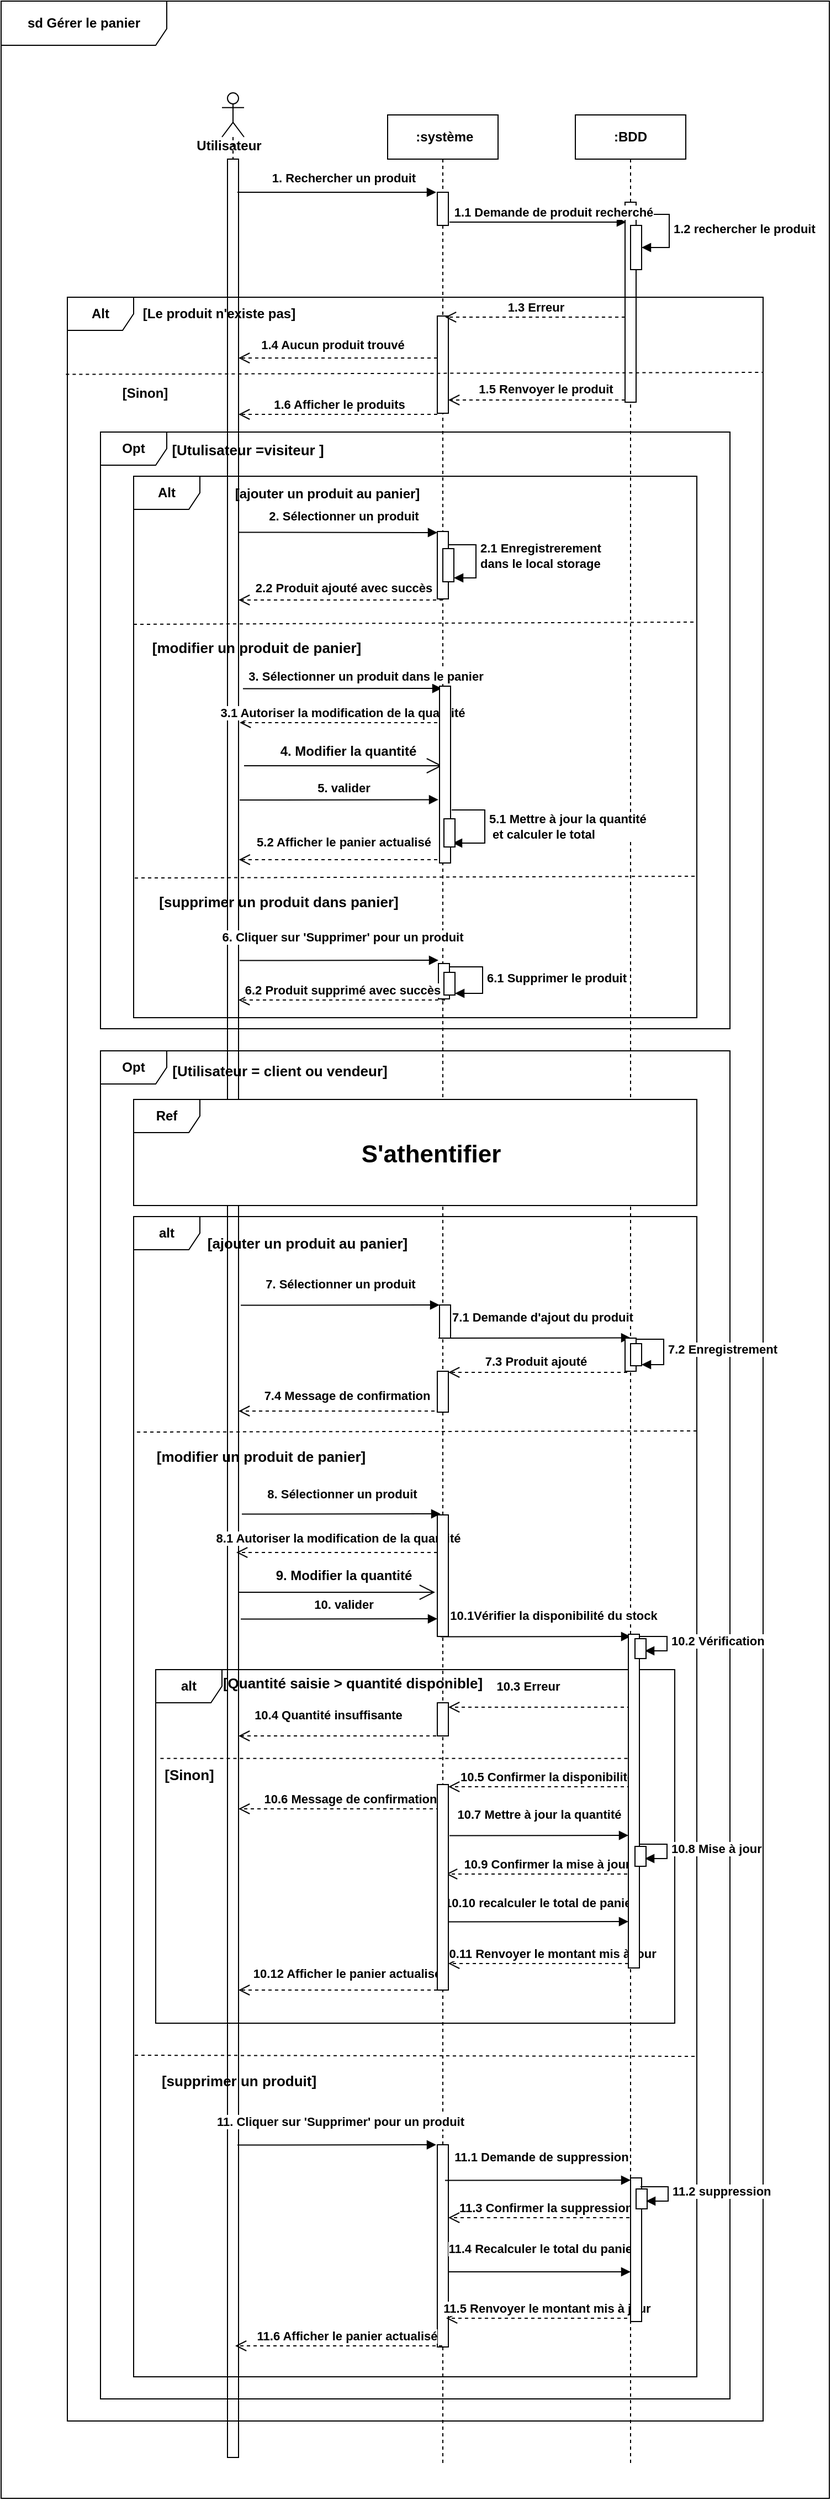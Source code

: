 <mxfile version="26.1.0">
  <diagram name="Page-1" id="2YBvvXClWsGukQMizWep">
    <mxGraphModel grid="1" page="0" gridSize="10" guides="1" tooltips="1" connect="1" arrows="1" fold="1" pageScale="1" pageWidth="850" pageHeight="1100" math="0" shadow="0">
      <root>
        <mxCell id="0" />
        <mxCell id="1" parent="0" />
        <mxCell id="aM9ryv3xv72pqoxQDRHE-5" value="&lt;b&gt;:BDD&lt;/b&gt;" style="shape=umlLifeline;perimeter=lifelinePerimeter;whiteSpace=wrap;html=1;container=0;dropTarget=0;collapsible=0;recursiveResize=0;outlineConnect=0;portConstraint=eastwest;newEdgeStyle={&quot;edgeStyle&quot;:&quot;elbowEdgeStyle&quot;,&quot;elbow&quot;:&quot;vertical&quot;,&quot;curved&quot;:0,&quot;rounded&quot;:0};" vertex="1" parent="1">
          <mxGeometry x="220" y="53" width="100" height="2127" as="geometry" />
        </mxCell>
        <mxCell id="aM9ryv3xv72pqoxQDRHE-6" value="" style="html=1;points=[];perimeter=orthogonalPerimeter;outlineConnect=0;targetShapes=umlLifeline;portConstraint=eastwest;newEdgeStyle={&quot;edgeStyle&quot;:&quot;elbowEdgeStyle&quot;,&quot;elbow&quot;:&quot;vertical&quot;,&quot;curved&quot;:0,&quot;rounded&quot;:0};" vertex="1" parent="aM9ryv3xv72pqoxQDRHE-5">
          <mxGeometry x="45" y="79" width="10" height="181" as="geometry" />
        </mxCell>
        <mxCell id="fmJgihRk9OJ3WkPDWXww-8" value="&lt;b&gt;1.2 rechercher le produit&amp;nbsp;&lt;/b&gt;" style="html=1;align=left;spacingLeft=2;endArrow=block;rounded=0;edgeStyle=orthogonalEdgeStyle;curved=0;rounded=0;" edge="1" parent="aM9ryv3xv72pqoxQDRHE-5">
          <mxGeometry relative="1" as="geometry">
            <mxPoint x="55" y="90" as="sourcePoint" />
            <Array as="points">
              <mxPoint x="85" y="120" />
            </Array>
            <mxPoint x="60" y="120" as="targetPoint" />
          </mxGeometry>
        </mxCell>
        <mxCell id="ne4E3ZLMUHZpnNKH3idN-15" value="" style="html=1;points=[[0,0,0,0,5],[0,1,0,0,-5],[1,0,0,0,5],[1,1,0,0,-5]];perimeter=orthogonalPerimeter;outlineConnect=0;targetShapes=umlLifeline;portConstraint=eastwest;newEdgeStyle={&quot;curved&quot;:0,&quot;rounded&quot;:0};" vertex="1" parent="aM9ryv3xv72pqoxQDRHE-5">
          <mxGeometry x="50" y="100" width="10" height="40" as="geometry" />
        </mxCell>
        <mxCell id="aM9ryv3xv72pqoxQDRHE-7" value="&lt;b&gt;1.1 Demande de produit recherché&lt;/b&gt;" style="html=1;verticalAlign=bottom;endArrow=block;edgeStyle=elbowEdgeStyle;elbow=vertical;curved=0;rounded=0;" edge="1" parent="1">
          <mxGeometry x="0.175" relative="1" as="geometry">
            <mxPoint x="106" y="150.0" as="sourcePoint" />
            <Array as="points">
              <mxPoint x="181" y="150" />
            </Array>
            <mxPoint as="offset" />
            <mxPoint x="266" y="150" as="targetPoint" />
          </mxGeometry>
        </mxCell>
        <mxCell id="fgw_jjetb2XSq-gwkhMB-1" value="" style="shape=umlLifeline;perimeter=lifelinePerimeter;whiteSpace=wrap;html=1;container=1;dropTarget=0;collapsible=0;recursiveResize=0;outlineConnect=0;portConstraint=eastwest;newEdgeStyle={&quot;curved&quot;:0,&quot;rounded&quot;:0};participant=umlActor;" vertex="1" parent="1">
          <mxGeometry x="-100" y="33" width="20" height="2127" as="geometry" />
        </mxCell>
        <mxCell id="OeZghWNbp4op77-toWKB-3" value="" style="html=1;points=[[0,0,0,0,5],[0,1,0,0,-5],[1,0,0,0,5],[1,1,0,0,-5]];perimeter=orthogonalPerimeter;outlineConnect=0;targetShapes=umlLifeline;portConstraint=eastwest;newEdgeStyle={&quot;curved&quot;:0,&quot;rounded&quot;:0};" vertex="1" parent="fgw_jjetb2XSq-gwkhMB-1">
          <mxGeometry x="5" y="60" width="10" height="2080" as="geometry" />
        </mxCell>
        <mxCell id="fgw_jjetb2XSq-gwkhMB-4" value="&lt;b&gt;1. Rechercher un produit&lt;/b&gt;" style="html=1;verticalAlign=bottom;endArrow=block;edgeStyle=elbowEdgeStyle;elbow=horizontal;curved=0;rounded=0;" edge="1" parent="1">
          <mxGeometry x="0.067" y="4" relative="1" as="geometry">
            <mxPoint x="-86" y="123" as="sourcePoint" />
            <Array as="points">
              <mxPoint x="-18" y="123" />
            </Array>
            <mxPoint x="94" y="123" as="targetPoint" />
            <mxPoint as="offset" />
          </mxGeometry>
        </mxCell>
        <mxCell id="fgw_jjetb2XSq-gwkhMB-5" value="&lt;b&gt;1.5 Renvoyer le produit&lt;/b&gt;" style="html=1;verticalAlign=bottom;endArrow=open;dashed=1;endSize=8;edgeStyle=elbowEdgeStyle;elbow=vertical;curved=0;rounded=0;" edge="1" parent="1" target="GZUMcqM_V4b7cYwYNKcT-5">
          <mxGeometry x="-0.091" y="-1" relative="1" as="geometry">
            <mxPoint x="110" y="311" as="targetPoint" />
            <Array as="points">
              <mxPoint x="191" y="311" />
            </Array>
            <mxPoint x="265" y="311" as="sourcePoint" />
            <mxPoint as="offset" />
          </mxGeometry>
        </mxCell>
        <mxCell id="OeZghWNbp4op77-toWKB-1" value="&lt;b&gt;&amp;nbsp;:système&lt;/b&gt;" style="shape=umlLifeline;perimeter=lifelinePerimeter;whiteSpace=wrap;html=1;container=0;dropTarget=0;collapsible=0;recursiveResize=0;outlineConnect=0;portConstraint=eastwest;newEdgeStyle={&quot;edgeStyle&quot;:&quot;elbowEdgeStyle&quot;,&quot;elbow&quot;:&quot;vertical&quot;,&quot;curved&quot;:0,&quot;rounded&quot;:0};" vertex="1" parent="1">
          <mxGeometry x="50" y="53" width="100" height="2127" as="geometry" />
        </mxCell>
        <mxCell id="OeZghWNbp4op77-toWKB-2" value="" style="html=1;points=[];perimeter=orthogonalPerimeter;outlineConnect=0;targetShapes=umlLifeline;portConstraint=eastwest;newEdgeStyle={&quot;edgeStyle&quot;:&quot;elbowEdgeStyle&quot;,&quot;elbow&quot;:&quot;vertical&quot;,&quot;curved&quot;:0,&quot;rounded&quot;:0};" vertex="1" parent="OeZghWNbp4op77-toWKB-1">
          <mxGeometry x="45" y="70" width="10" height="30" as="geometry" />
        </mxCell>
        <mxCell id="GZUMcqM_V4b7cYwYNKcT-5" value="" style="html=1;points=[];perimeter=orthogonalPerimeter;outlineConnect=0;targetShapes=umlLifeline;portConstraint=eastwest;newEdgeStyle={&quot;edgeStyle&quot;:&quot;elbowEdgeStyle&quot;,&quot;elbow&quot;:&quot;vertical&quot;,&quot;curved&quot;:0,&quot;rounded&quot;:0};" vertex="1" parent="OeZghWNbp4op77-toWKB-1">
          <mxGeometry x="45" y="182" width="10" height="88" as="geometry" />
        </mxCell>
        <mxCell id="GZUMcqM_V4b7cYwYNKcT-26" value="" style="html=1;points=[[0,0,0,0,5],[0,1,0,0,-5],[1,0,0,0,5],[1,1,0,0,-5]];perimeter=orthogonalPerimeter;outlineConnect=0;targetShapes=umlLifeline;portConstraint=eastwest;newEdgeStyle={&quot;curved&quot;:0,&quot;rounded&quot;:0};" vertex="1" parent="OeZghWNbp4op77-toWKB-1">
          <mxGeometry x="45" y="1837" width="10" height="183" as="geometry" />
        </mxCell>
        <mxCell id="ne4E3ZLMUHZpnNKH3idN-1" value="&lt;b&gt;1.6 Afficher le produits&lt;/b&gt;" style="html=1;verticalAlign=bottom;endArrow=open;dashed=1;endSize=8;edgeStyle=elbowEdgeStyle;elbow=vertical;curved=0;rounded=0;" edge="1" parent="1" target="OeZghWNbp4op77-toWKB-3">
          <mxGeometry x="-0.009" relative="1" as="geometry">
            <mxPoint x="-70" y="324" as="targetPoint" />
            <Array as="points">
              <mxPoint x="25" y="324" />
            </Array>
            <mxPoint x="95" y="324" as="sourcePoint" />
            <mxPoint as="offset" />
          </mxGeometry>
        </mxCell>
        <mxCell id="ne4E3ZLMUHZpnNKH3idN-3" value="&lt;b&gt;Alt&lt;/b&gt;" style="shape=umlFrame;whiteSpace=wrap;html=1;pointerEvents=0;" vertex="1" parent="1">
          <mxGeometry x="-240" y="218" width="630" height="1922" as="geometry" />
        </mxCell>
        <mxCell id="ne4E3ZLMUHZpnNKH3idN-4" value="&lt;b&gt;[Le produit n&#39;existe pas]&lt;/b&gt;" style="text;html=1;align=center;verticalAlign=middle;resizable=0;points=[];autosize=1;strokeColor=none;fillColor=none;" vertex="1" parent="1">
          <mxGeometry x="-183" y="218" width="160" height="30" as="geometry" />
        </mxCell>
        <mxCell id="ne4E3ZLMUHZpnNKH3idN-5" value="" style="endArrow=none;dashed=1;html=1;rounded=0;exitX=-0.002;exitY=0.226;exitDx=0;exitDy=0;exitPerimeter=0;" edge="1" parent="1">
          <mxGeometry width="50" height="50" relative="1" as="geometry">
            <mxPoint x="-241.32" y="287.78" as="sourcePoint" />
            <mxPoint x="390" y="286" as="targetPoint" />
          </mxGeometry>
        </mxCell>
        <mxCell id="ne4E3ZLMUHZpnNKH3idN-6" value="&lt;b&gt;[Sinon]&lt;/b&gt;" style="text;html=1;align=center;verticalAlign=middle;resizable=0;points=[];autosize=1;strokeColor=none;fillColor=none;" vertex="1" parent="1">
          <mxGeometry x="-200" y="290" width="60" height="30" as="geometry" />
        </mxCell>
        <mxCell id="ne4E3ZLMUHZpnNKH3idN-7" value="&lt;b&gt;1.3 Erreur&lt;/b&gt;" style="html=1;verticalAlign=bottom;endArrow=open;dashed=1;endSize=8;edgeStyle=elbowEdgeStyle;elbow=vertical;curved=0;rounded=0;" edge="1" parent="1" source="aM9ryv3xv72pqoxQDRHE-6">
          <mxGeometry x="-0.002" relative="1" as="geometry">
            <mxPoint x="102" y="236" as="targetPoint" />
            <Array as="points" />
            <mxPoint x="260" y="236" as="sourcePoint" />
            <mxPoint as="offset" />
          </mxGeometry>
        </mxCell>
        <mxCell id="ne4E3ZLMUHZpnNKH3idN-9" value="&lt;b&gt;1.4 Aucun produit trouvé&lt;/b&gt;" style="html=1;verticalAlign=bottom;endArrow=open;dashed=1;endSize=8;edgeStyle=elbowEdgeStyle;elbow=vertical;curved=0;rounded=0;" edge="1" parent="1" source="GZUMcqM_V4b7cYwYNKcT-5" target="OeZghWNbp4op77-toWKB-3">
          <mxGeometry x="0.058" y="-3" relative="1" as="geometry">
            <mxPoint x="-70" y="273" as="targetPoint" />
            <Array as="points">
              <mxPoint x="-70" y="273" />
            </Array>
            <mxPoint x="80" y="273" as="sourcePoint" />
            <mxPoint as="offset" />
          </mxGeometry>
        </mxCell>
        <mxCell id="ne4E3ZLMUHZpnNKH3idN-11" value="&lt;b&gt;Opt&lt;/b&gt;" style="shape=umlFrame;whiteSpace=wrap;html=1;pointerEvents=0;" vertex="1" parent="1">
          <mxGeometry x="-210" y="340" width="570" height="540" as="geometry" />
        </mxCell>
        <mxCell id="ne4E3ZLMUHZpnNKH3idN-12" value="&lt;b&gt;&lt;font style=&quot;font-size: 13px;&quot;&gt;[Utulisateur =visiteur ]&lt;/font&gt;&lt;/b&gt;" style="text;html=1;align=center;verticalAlign=middle;resizable=0;points=[];autosize=1;strokeColor=none;fillColor=none;" vertex="1" parent="1">
          <mxGeometry x="-157" y="341" width="160" height="30" as="geometry" />
        </mxCell>
        <mxCell id="ne4E3ZLMUHZpnNKH3idN-14" value="&lt;b&gt;7. Sélectionner un produit&amp;nbsp;&amp;nbsp;&lt;/b&gt;" style="html=1;verticalAlign=bottom;endArrow=block;edgeStyle=elbowEdgeStyle;elbow=vertical;curved=0;rounded=0;" edge="1" parent="1">
          <mxGeometry x="0.033" y="10" relative="1" as="geometry">
            <mxPoint x="-83" y="1130.29" as="sourcePoint" />
            <Array as="points">
              <mxPoint x="-9.83" y="1130" />
            </Array>
            <mxPoint x="97" y="1130.29" as="targetPoint" />
            <mxPoint as="offset" />
          </mxGeometry>
        </mxCell>
        <mxCell id="ne4E3ZLMUHZpnNKH3idN-16" value="&lt;b&gt;2.1 Enregistrerement&lt;/b&gt;&lt;div&gt;&lt;b&gt;dans le local storage&lt;/b&gt;&lt;/div&gt;" style="html=1;align=left;spacingLeft=2;endArrow=block;rounded=0;edgeStyle=orthogonalEdgeStyle;curved=0;rounded=0;" edge="1" parent="1" target="GZUMcqM_V4b7cYwYNKcT-40">
          <mxGeometry relative="1" as="geometry">
            <mxPoint x="100" y="442" as="sourcePoint" />
            <Array as="points">
              <mxPoint x="130" y="442" />
              <mxPoint x="130" y="472" />
            </Array>
            <mxPoint x="105" y="472" as="targetPoint" />
          </mxGeometry>
        </mxCell>
        <mxCell id="ne4E3ZLMUHZpnNKH3idN-17" value="" style="html=1;points=[];perimeter=orthogonalPerimeter;outlineConnect=0;targetShapes=umlLifeline;portConstraint=eastwest;newEdgeStyle={&quot;edgeStyle&quot;:&quot;elbowEdgeStyle&quot;,&quot;elbow&quot;:&quot;vertical&quot;,&quot;curved&quot;:0,&quot;rounded&quot;:0};" vertex="1" parent="1">
          <mxGeometry x="95" y="430" width="10" height="61" as="geometry" />
        </mxCell>
        <mxCell id="ne4E3ZLMUHZpnNKH3idN-18" value="&lt;b&gt;2.2 Produit ajouté avec succès&lt;/b&gt;" style="html=1;verticalAlign=bottom;endArrow=open;dashed=1;endSize=8;edgeStyle=elbowEdgeStyle;elbow=vertical;curved=0;rounded=0;" edge="1" parent="1">
          <mxGeometry x="-0.027" y="-2" relative="1" as="geometry">
            <mxPoint x="-85" y="492" as="targetPoint" />
            <Array as="points">
              <mxPoint x="30" y="492" />
            </Array>
            <mxPoint x="100" y="492" as="sourcePoint" />
            <mxPoint as="offset" />
          </mxGeometry>
        </mxCell>
        <mxCell id="ne4E3ZLMUHZpnNKH3idN-19" value="&lt;b&gt;Alt&lt;/b&gt;" style="shape=umlFrame;whiteSpace=wrap;html=1;pointerEvents=0;" vertex="1" parent="1">
          <mxGeometry x="-180" y="380" width="510" height="490" as="geometry" />
        </mxCell>
        <mxCell id="ne4E3ZLMUHZpnNKH3idN-20" value="&lt;b&gt;[ajouter un produit au panier]&lt;/b&gt;" style="text;html=1;align=center;verticalAlign=middle;resizable=0;points=[];autosize=1;strokeColor=none;fillColor=none;" vertex="1" parent="1">
          <mxGeometry x="-100" y="381" width="190" height="30" as="geometry" />
        </mxCell>
        <mxCell id="ne4E3ZLMUHZpnNKH3idN-23" value="" style="endArrow=none;dashed=1;html=1;rounded=0;" edge="1" parent="1">
          <mxGeometry width="50" height="50" relative="1" as="geometry">
            <mxPoint x="-180" y="514" as="sourcePoint" />
            <mxPoint x="330" y="512" as="targetPoint" />
          </mxGeometry>
        </mxCell>
        <mxCell id="ne4E3ZLMUHZpnNKH3idN-24" value="&lt;b&gt;&lt;font style=&quot;font-size: 13px;&quot;&gt;[modifier un produit de panier]&lt;/font&gt;&lt;/b&gt;" style="text;html=1;align=center;verticalAlign=middle;resizable=0;points=[];autosize=1;strokeColor=none;fillColor=none;" vertex="1" parent="1">
          <mxGeometry x="-174" y="520" width="210" height="30" as="geometry" />
        </mxCell>
        <mxCell id="ne4E3ZLMUHZpnNKH3idN-25" value="&lt;b&gt;6. Cliquer sur &#39;Supprimer&#39; pour un produit&lt;/b&gt;" style="html=1;verticalAlign=bottom;endArrow=block;edgeStyle=elbowEdgeStyle;elbow=vertical;curved=0;rounded=0;" edge="1" parent="1">
          <mxGeometry x="0.034" y="12" relative="1" as="geometry">
            <mxPoint x="-84" y="818.29" as="sourcePoint" />
            <Array as="points">
              <mxPoint x="-9.83" y="818" />
            </Array>
            <mxPoint x="96" y="818.29" as="targetPoint" />
            <mxPoint as="offset" />
          </mxGeometry>
        </mxCell>
        <mxCell id="ne4E3ZLMUHZpnNKH3idN-26" value="&lt;b&gt;3.1 Autoriser la modification de la quantité&lt;/b&gt;" style="html=1;verticalAlign=bottom;endArrow=open;dashed=1;endSize=8;edgeStyle=elbowEdgeStyle;elbow=vertical;curved=0;rounded=0;" edge="1" parent="1">
          <mxGeometry x="-0.001" relative="1" as="geometry">
            <mxPoint x="-84" y="603" as="targetPoint" />
            <Array as="points">
              <mxPoint x="31" y="603" />
            </Array>
            <mxPoint x="101" y="603" as="sourcePoint" />
            <mxPoint as="offset" />
          </mxGeometry>
        </mxCell>
        <mxCell id="ne4E3ZLMUHZpnNKH3idN-27" value="" style="endArrow=open;endFill=1;endSize=12;html=1;rounded=0;" edge="1" parent="1">
          <mxGeometry width="160" relative="1" as="geometry">
            <mxPoint x="-80" y="642" as="sourcePoint" />
            <mxPoint x="99.5" y="642" as="targetPoint" />
          </mxGeometry>
        </mxCell>
        <mxCell id="ne4E3ZLMUHZpnNKH3idN-28" value="&lt;b&gt;4. Modifier la quantité&lt;/b&gt;" style="text;html=1;align=center;verticalAlign=middle;resizable=0;points=[];autosize=1;strokeColor=none;fillColor=none;" vertex="1" parent="1">
          <mxGeometry x="-61" y="614" width="150" height="30" as="geometry" />
        </mxCell>
        <mxCell id="ne4E3ZLMUHZpnNKH3idN-29" value="&lt;b&gt;5. valider&lt;/b&gt;" style="html=1;verticalAlign=bottom;endArrow=block;edgeStyle=elbowEdgeStyle;elbow=vertical;curved=0;rounded=0;" edge="1" parent="1">
          <mxGeometry x="0.046" y="2" relative="1" as="geometry">
            <mxPoint x="-84" y="673" as="sourcePoint" />
            <Array as="points">
              <mxPoint x="-9.83" y="672.71" />
            </Array>
            <mxPoint x="96" y="673" as="targetPoint" />
            <mxPoint as="offset" />
          </mxGeometry>
        </mxCell>
        <mxCell id="ne4E3ZLMUHZpnNKH3idN-32" value="&lt;b&gt;5.1 Mettre à jour la quantité&lt;/b&gt;&lt;div&gt;&lt;b&gt;&amp;nbsp;et calculer le total&lt;/b&gt;&lt;/div&gt;" style="html=1;align=left;spacingLeft=2;endArrow=block;rounded=0;edgeStyle=orthogonalEdgeStyle;curved=0;rounded=0;" edge="1" parent="1">
          <mxGeometry x="0.004" relative="1" as="geometry">
            <mxPoint x="108" y="682" as="sourcePoint" />
            <Array as="points">
              <mxPoint x="138" y="682" />
              <mxPoint x="138" y="712" />
            </Array>
            <mxPoint x="109" y="712" as="targetPoint" />
            <mxPoint as="offset" />
          </mxGeometry>
        </mxCell>
        <mxCell id="ne4E3ZLMUHZpnNKH3idN-33" value="" style="endArrow=none;dashed=1;html=1;rounded=0;exitX=0.002;exitY=0.742;exitDx=0;exitDy=0;exitPerimeter=0;" edge="1" parent="1" source="ne4E3ZLMUHZpnNKH3idN-19">
          <mxGeometry width="50" height="50" relative="1" as="geometry">
            <mxPoint x="-167.34" y="743.7" as="sourcePoint" />
            <mxPoint x="330" y="742" as="targetPoint" />
          </mxGeometry>
        </mxCell>
        <mxCell id="ne4E3ZLMUHZpnNKH3idN-34" value="&lt;b&gt;&lt;font style=&quot;font-size: 13px;&quot;&gt;[supprimer un produit dans panier]&lt;/font&gt;&lt;/b&gt;" style="text;html=1;align=center;verticalAlign=middle;resizable=0;points=[];autosize=1;strokeColor=none;fillColor=none;" vertex="1" parent="1">
          <mxGeometry x="-169" y="750" width="240" height="30" as="geometry" />
        </mxCell>
        <mxCell id="ne4E3ZLMUHZpnNKH3idN-37" value="&lt;b&gt;3. Sélectionner un produit dans le panier&lt;/b&gt;" style="html=1;verticalAlign=bottom;endArrow=block;edgeStyle=elbowEdgeStyle;elbow=vertical;curved=0;rounded=0;" edge="1" parent="1">
          <mxGeometry x="0.233" y="2" relative="1" as="geometry">
            <mxPoint x="-81" y="572.29" as="sourcePoint" />
            <Array as="points">
              <mxPoint x="-6.83" y="572" />
            </Array>
            <mxPoint x="99" y="572.29" as="targetPoint" />
            <mxPoint as="offset" />
          </mxGeometry>
        </mxCell>
        <mxCell id="ne4E3ZLMUHZpnNKH3idN-38" value="" style="html=1;points=[];perimeter=orthogonalPerimeter;outlineConnect=0;targetShapes=umlLifeline;portConstraint=eastwest;newEdgeStyle={&quot;edgeStyle&quot;:&quot;elbowEdgeStyle&quot;,&quot;elbow&quot;:&quot;vertical&quot;,&quot;curved&quot;:0,&quot;rounded&quot;:0};" vertex="1" parent="1">
          <mxGeometry x="96" y="821" width="10" height="32" as="geometry" />
        </mxCell>
        <mxCell id="ne4E3ZLMUHZpnNKH3idN-39" value="&lt;b&gt;6.1 Supprimer le produit&lt;/b&gt;" style="html=1;align=left;spacingLeft=2;endArrow=block;rounded=0;edgeStyle=orthogonalEdgeStyle;curved=0;rounded=0;" edge="1" parent="1" target="GZUMcqM_V4b7cYwYNKcT-42">
          <mxGeometry relative="1" as="geometry">
            <mxPoint x="106" y="824" as="sourcePoint" />
            <Array as="points">
              <mxPoint x="136" y="824" />
              <mxPoint x="136" y="848" />
            </Array>
            <mxPoint x="120" y="848" as="targetPoint" />
          </mxGeometry>
        </mxCell>
        <mxCell id="ne4E3ZLMUHZpnNKH3idN-40" value="&lt;b&gt;6.2 Produit supprimé avec succès&lt;/b&gt;" style="html=1;verticalAlign=bottom;endArrow=open;dashed=1;endSize=8;edgeStyle=elbowEdgeStyle;elbow=vertical;curved=0;rounded=0;" edge="1" parent="1">
          <mxGeometry x="-0.003" relative="1" as="geometry">
            <mxPoint x="-85" y="854" as="targetPoint" />
            <Array as="points">
              <mxPoint x="11.5" y="854" />
            </Array>
            <mxPoint x="102" y="854" as="sourcePoint" />
            <mxPoint as="offset" />
          </mxGeometry>
        </mxCell>
        <mxCell id="ne4E3ZLMUHZpnNKH3idN-41" value="&lt;b&gt;Opt&lt;/b&gt;" style="shape=umlFrame;whiteSpace=wrap;html=1;pointerEvents=0;" vertex="1" parent="1">
          <mxGeometry x="-210" y="900" width="570" height="1220" as="geometry" />
        </mxCell>
        <mxCell id="ne4E3ZLMUHZpnNKH3idN-42" value="&lt;b&gt;&lt;font style=&quot;font-size: 13px;&quot;&gt;[Utilisateur = client ou vendeur]&lt;/font&gt;&lt;/b&gt;" style="text;html=1;align=center;verticalAlign=middle;resizable=0;points=[];autosize=1;strokeColor=none;fillColor=none;" vertex="1" parent="1">
          <mxGeometry x="-158" y="903" width="220" height="30" as="geometry" />
        </mxCell>
        <mxCell id="ne4E3ZLMUHZpnNKH3idN-43" value="&lt;b&gt;Utilisateur&lt;/b&gt;" style="text;html=1;align=center;verticalAlign=middle;resizable=0;points=[];autosize=1;strokeColor=none;fillColor=none;" vertex="1" parent="1">
          <mxGeometry x="-134" y="66" width="80" height="30" as="geometry" />
        </mxCell>
        <mxCell id="ne4E3ZLMUHZpnNKH3idN-44" value="&lt;b&gt;alt&lt;/b&gt;" style="shape=umlFrame;whiteSpace=wrap;html=1;pointerEvents=0;" vertex="1" parent="1">
          <mxGeometry x="-180" y="1050" width="510" height="1050" as="geometry" />
        </mxCell>
        <mxCell id="ne4E3ZLMUHZpnNKH3idN-46" value="&lt;b&gt;&lt;font style=&quot;font-size: 13px;&quot;&gt;[ajouter un produit au panier]&lt;/font&gt;&lt;/b&gt;" style="text;html=1;align=center;verticalAlign=middle;resizable=0;points=[];autosize=1;strokeColor=none;fillColor=none;" vertex="1" parent="1">
          <mxGeometry x="-123" y="1059" width="200" height="30" as="geometry" />
        </mxCell>
        <mxCell id="ne4E3ZLMUHZpnNKH3idN-48" value="&lt;b&gt;2. Sélectionner un produit&lt;/b&gt;" style="html=1;verticalAlign=bottom;endArrow=block;edgeStyle=elbowEdgeStyle;elbow=vertical;curved=0;rounded=0;" edge="1" parent="1">
          <mxGeometry x="0.057" y="6" relative="1" as="geometry">
            <mxPoint x="-85" y="430.71" as="sourcePoint" />
            <Array as="points">
              <mxPoint x="100" y="431" />
            </Array>
            <mxPoint x="95" y="431" as="targetPoint" />
            <mxPoint as="offset" />
          </mxGeometry>
        </mxCell>
        <mxCell id="ne4E3ZLMUHZpnNKH3idN-49" value="&lt;b&gt;7.1 Demande d&#39;ajout du produit&lt;/b&gt;" style="html=1;verticalAlign=bottom;endArrow=block;edgeStyle=elbowEdgeStyle;elbow=vertical;curved=0;rounded=0;" edge="1" parent="1" target="GZUMcqM_V4b7cYwYNKcT-14">
          <mxGeometry x="0.081" y="10" relative="1" as="geometry">
            <mxPoint x="96" y="1160" as="sourcePoint" />
            <Array as="points">
              <mxPoint x="169.17" y="1159.71" />
            </Array>
            <mxPoint x="260" y="1160" as="targetPoint" />
            <mxPoint as="offset" />
          </mxGeometry>
        </mxCell>
        <mxCell id="ne4E3ZLMUHZpnNKH3idN-50" value="&lt;b&gt;7.3 Produit ajouté&lt;/b&gt;" style="html=1;verticalAlign=bottom;endArrow=open;dashed=1;endSize=8;edgeStyle=elbowEdgeStyle;elbow=vertical;curved=0;rounded=0;" edge="1" parent="1" target="GZUMcqM_V4b7cYwYNKcT-15">
          <mxGeometry x="0.024" y="-1" relative="1" as="geometry">
            <mxPoint x="120" y="1191" as="targetPoint" />
            <Array as="points">
              <mxPoint x="188" y="1191" />
            </Array>
            <mxPoint x="267" y="1191" as="sourcePoint" />
            <mxPoint as="offset" />
          </mxGeometry>
        </mxCell>
        <mxCell id="ne4E3ZLMUHZpnNKH3idN-51" value="&lt;b&gt;7.4 Message de confirmation&lt;/b&gt;" style="html=1;verticalAlign=bottom;endArrow=open;dashed=1;endSize=8;edgeStyle=elbowEdgeStyle;elbow=vertical;curved=0;rounded=0;" edge="1" parent="1" target="OeZghWNbp4op77-toWKB-3">
          <mxGeometry x="-0.061" y="-5" relative="1" as="geometry">
            <mxPoint x="-60" y="1230" as="targetPoint" />
            <Array as="points">
              <mxPoint x="-4" y="1226" />
            </Array>
            <mxPoint x="98.5" y="1226" as="sourcePoint" />
            <mxPoint as="offset" />
          </mxGeometry>
        </mxCell>
        <mxCell id="ne4E3ZLMUHZpnNKH3idN-52" value="" style="endArrow=none;dashed=1;html=1;rounded=0;exitX=0.007;exitY=0.874;exitDx=0;exitDy=0;exitPerimeter=0;" edge="1" parent="1">
          <mxGeometry width="50" height="50" relative="1" as="geometry">
            <mxPoint x="-177.0" y="1245" as="sourcePoint" />
            <mxPoint x="330" y="1244" as="targetPoint" />
          </mxGeometry>
        </mxCell>
        <mxCell id="ne4E3ZLMUHZpnNKH3idN-53" value="&lt;b&gt;&lt;font style=&quot;font-size: 13px;&quot;&gt;[modifier un produit de panier]&lt;/font&gt;&lt;/b&gt;" style="text;html=1;align=center;verticalAlign=middle;resizable=0;points=[];autosize=1;strokeColor=none;fillColor=none;" vertex="1" parent="1">
          <mxGeometry x="-170" y="1252" width="210" height="30" as="geometry" />
        </mxCell>
        <mxCell id="ne4E3ZLMUHZpnNKH3idN-54" value="&lt;b&gt;8. Sélectionner un produit&amp;nbsp;&lt;/b&gt;" style="html=1;verticalAlign=bottom;endArrow=block;edgeStyle=elbowEdgeStyle;elbow=vertical;curved=0;rounded=0;" edge="1" parent="1">
          <mxGeometry x="0.022" y="9" relative="1" as="geometry">
            <mxPoint x="-82" y="1319.29" as="sourcePoint" />
            <Array as="points">
              <mxPoint x="-8.83" y="1319" />
            </Array>
            <mxPoint x="98" y="1319.29" as="targetPoint" />
            <mxPoint as="offset" />
          </mxGeometry>
        </mxCell>
        <mxCell id="ne4E3ZLMUHZpnNKH3idN-56" value="&lt;b&gt;8.1 Autoriser la modification de la quantité&lt;/b&gt;" style="html=1;verticalAlign=bottom;endArrow=open;dashed=1;endSize=8;edgeStyle=elbowEdgeStyle;elbow=vertical;curved=0;rounded=0;" edge="1" parent="1" source="GZUMcqM_V4b7cYwYNKcT-20">
          <mxGeometry x="-0.003" y="-4" relative="1" as="geometry">
            <mxPoint x="-87" y="1354" as="targetPoint" />
            <Array as="points">
              <mxPoint x="4" y="1354" />
            </Array>
            <mxPoint x="80" y="1354" as="sourcePoint" />
            <mxPoint as="offset" />
          </mxGeometry>
        </mxCell>
        <mxCell id="ne4E3ZLMUHZpnNKH3idN-57" value="&lt;b&gt;10.1Vérifier la disponibilité du stock&lt;/b&gt;" style="html=1;verticalAlign=bottom;endArrow=block;edgeStyle=elbowEdgeStyle;elbow=vertical;curved=0;rounded=0;" edge="1" parent="1">
          <mxGeometry x="0.187" y="10" relative="1" as="geometry">
            <mxPoint x="98" y="1430.29" as="sourcePoint" />
            <Array as="points">
              <mxPoint x="171.17" y="1430" />
            </Array>
            <mxPoint x="270" y="1430" as="targetPoint" />
            <mxPoint as="offset" />
          </mxGeometry>
        </mxCell>
        <mxCell id="ne4E3ZLMUHZpnNKH3idN-60" value="" style="endArrow=open;endFill=1;endSize=12;html=1;rounded=0;" edge="1" parent="1" source="OeZghWNbp4op77-toWKB-3">
          <mxGeometry width="160" relative="1" as="geometry">
            <mxPoint x="-82" y="1390" as="sourcePoint" />
            <mxPoint x="93" y="1390" as="targetPoint" />
          </mxGeometry>
        </mxCell>
        <mxCell id="ne4E3ZLMUHZpnNKH3idN-61" value="&lt;b&gt;9. Modifier la quantité&lt;/b&gt;" style="text;html=1;align=center;verticalAlign=middle;resizable=0;points=[];autosize=1;strokeColor=none;fillColor=none;" vertex="1" parent="1">
          <mxGeometry x="-65" y="1360" width="150" height="30" as="geometry" />
        </mxCell>
        <mxCell id="ne4E3ZLMUHZpnNKH3idN-62" value="&lt;b&gt;10. valider&lt;/b&gt;" style="html=1;verticalAlign=bottom;endArrow=block;edgeStyle=elbowEdgeStyle;elbow=vertical;curved=0;rounded=0;" edge="1" parent="1" target="GZUMcqM_V4b7cYwYNKcT-20">
          <mxGeometry x="0.046" y="4" relative="1" as="geometry">
            <mxPoint x="-83" y="1414.29" as="sourcePoint" />
            <Array as="points">
              <mxPoint x="-8.83" y="1414" />
            </Array>
            <mxPoint x="80" y="1420" as="targetPoint" />
            <mxPoint as="offset" />
          </mxGeometry>
        </mxCell>
        <mxCell id="ne4E3ZLMUHZpnNKH3idN-63" value="&lt;b&gt;alt&lt;/b&gt;" style="shape=umlFrame;whiteSpace=wrap;html=1;pointerEvents=0;width=60;height=30;" vertex="1" parent="1">
          <mxGeometry x="-160" y="1460" width="470" height="320" as="geometry" />
        </mxCell>
        <mxCell id="ne4E3ZLMUHZpnNKH3idN-65" value="&lt;b&gt;10.3 Erreur&lt;/b&gt;" style="html=1;verticalAlign=bottom;endArrow=open;dashed=1;endSize=8;edgeStyle=elbowEdgeStyle;elbow=vertical;curved=0;rounded=0;" edge="1" parent="1" target="GZUMcqM_V4b7cYwYNKcT-23">
          <mxGeometry x="0.129" y="-10" relative="1" as="geometry">
            <mxPoint x="120" y="1494" as="targetPoint" />
            <Array as="points">
              <mxPoint x="191" y="1494" />
            </Array>
            <mxPoint x="270" y="1494" as="sourcePoint" />
            <mxPoint as="offset" />
          </mxGeometry>
        </mxCell>
        <mxCell id="ne4E3ZLMUHZpnNKH3idN-66" value="&lt;b&gt;10.4 Quantité insuffisante&lt;/b&gt;" style="html=1;verticalAlign=bottom;endArrow=open;dashed=1;endSize=8;edgeStyle=elbowEdgeStyle;elbow=vertical;curved=0;rounded=0;" edge="1" parent="1">
          <mxGeometry x="0.126" y="-10" relative="1" as="geometry">
            <mxPoint x="-85" y="1520" as="targetPoint" />
            <Array as="points">
              <mxPoint x="21" y="1520" />
            </Array>
            <mxPoint x="100" y="1520" as="sourcePoint" />
            <mxPoint as="offset" />
          </mxGeometry>
        </mxCell>
        <mxCell id="ne4E3ZLMUHZpnNKH3idN-67" value="&lt;b&gt;&lt;font style=&quot;font-size: 13px;&quot;&gt;[Quantité saisie &amp;gt; quantité disponible]&lt;/font&gt;&lt;/b&gt;" style="text;html=1;align=center;verticalAlign=middle;resizable=0;points=[];autosize=1;strokeColor=none;fillColor=none;" vertex="1" parent="1">
          <mxGeometry x="-112" y="1457" width="260" height="30" as="geometry" />
        </mxCell>
        <mxCell id="ne4E3ZLMUHZpnNKH3idN-68" value="&lt;b&gt;&lt;font style=&quot;font-size: 13px;&quot;&gt;[Sinon]&lt;/font&gt;&lt;/b&gt;" style="text;html=1;align=center;verticalAlign=middle;resizable=0;points=[];autosize=1;strokeColor=none;fillColor=none;" vertex="1" parent="1">
          <mxGeometry x="-165" y="1540" width="70" height="30" as="geometry" />
        </mxCell>
        <mxCell id="ne4E3ZLMUHZpnNKH3idN-69" value="" style="endArrow=none;dashed=1;html=1;rounded=0;exitX=0.009;exitY=0.61;exitDx=0;exitDy=0;exitPerimeter=0;" edge="1" parent="1">
          <mxGeometry width="50" height="50" relative="1" as="geometry">
            <mxPoint x="-155.77" y="1540.4" as="sourcePoint" />
            <mxPoint x="269.5" y="1540.4" as="targetPoint" />
          </mxGeometry>
        </mxCell>
        <mxCell id="ne4E3ZLMUHZpnNKH3idN-70" value="&lt;b&gt;10.5 Confirmer la disponibilité&lt;/b&gt;" style="html=1;verticalAlign=bottom;endArrow=open;dashed=1;endSize=8;edgeStyle=elbowEdgeStyle;elbow=vertical;curved=0;rounded=0;" edge="1" parent="1" target="GZUMcqM_V4b7cYwYNKcT-24">
          <mxGeometry x="-0.071" relative="1" as="geometry">
            <mxPoint x="120" y="1570" as="targetPoint" />
            <Array as="points">
              <mxPoint x="191" y="1566" />
            </Array>
            <mxPoint x="270" y="1566" as="sourcePoint" />
            <mxPoint as="offset" />
          </mxGeometry>
        </mxCell>
        <mxCell id="ne4E3ZLMUHZpnNKH3idN-71" value="&lt;b&gt;10.6 Message de confirmation&lt;/b&gt;" style="html=1;verticalAlign=bottom;endArrow=open;dashed=1;endSize=8;edgeStyle=elbowEdgeStyle;elbow=horizontal;curved=0;rounded=0;" edge="1" parent="1" target="OeZghWNbp4op77-toWKB-3">
          <mxGeometry x="-0.071" relative="1" as="geometry">
            <mxPoint x="-80" y="1586" as="targetPoint" />
            <Array as="points">
              <mxPoint x="24" y="1586" />
            </Array>
            <mxPoint x="103" y="1586" as="sourcePoint" />
            <mxPoint as="offset" />
          </mxGeometry>
        </mxCell>
        <mxCell id="ne4E3ZLMUHZpnNKH3idN-73" value="" style="endArrow=none;dashed=1;html=1;rounded=0;exitX=0.007;exitY=0.874;exitDx=0;exitDy=0;exitPerimeter=0;" edge="1" parent="1">
          <mxGeometry width="50" height="50" relative="1" as="geometry">
            <mxPoint x="-179.0" y="1809" as="sourcePoint" />
            <mxPoint x="330" y="1810" as="targetPoint" />
          </mxGeometry>
        </mxCell>
        <mxCell id="ne4E3ZLMUHZpnNKH3idN-74" value="&lt;b&gt;&lt;font style=&quot;font-size: 13px;&quot;&gt;[supprimer un produit]&lt;/font&gt;&lt;/b&gt;" style="text;html=1;align=center;verticalAlign=middle;resizable=0;points=[];autosize=1;strokeColor=none;fillColor=none;" vertex="1" parent="1">
          <mxGeometry x="-165" y="1817" width="160" height="30" as="geometry" />
        </mxCell>
        <mxCell id="ne4E3ZLMUHZpnNKH3idN-80" value="&lt;b&gt;11. Cliquer sur &#39;Supprimer&#39; pour un produit&lt;/b&gt;" style="html=1;verticalAlign=bottom;endArrow=block;edgeStyle=elbowEdgeStyle;elbow=vertical;curved=0;rounded=0;" edge="1" parent="1">
          <mxGeometry x="0.032" y="12" relative="1" as="geometry">
            <mxPoint x="-86" y="1890.29" as="sourcePoint" />
            <Array as="points">
              <mxPoint x="-11.83" y="1890" />
            </Array>
            <mxPoint x="94" y="1890.29" as="targetPoint" />
            <mxPoint as="offset" />
          </mxGeometry>
        </mxCell>
        <mxCell id="ne4E3ZLMUHZpnNKH3idN-81" value="&lt;b&gt;11.1 Demande de suppression&lt;/b&gt;" style="html=1;verticalAlign=bottom;endArrow=block;edgeStyle=elbowEdgeStyle;elbow=vertical;curved=0;rounded=0;" edge="1" parent="1">
          <mxGeometry x="0.032" y="12" relative="1" as="geometry">
            <mxPoint x="102" y="1922.29" as="sourcePoint" />
            <Array as="points">
              <mxPoint x="176.17" y="1922" />
            </Array>
            <mxPoint x="270" y="1922" as="targetPoint" />
            <mxPoint as="offset" />
          </mxGeometry>
        </mxCell>
        <mxCell id="ne4E3ZLMUHZpnNKH3idN-82" value="&lt;b&gt;11.3 Confirmer la suppression&lt;/b&gt;" style="html=1;verticalAlign=bottom;endArrow=open;dashed=1;endSize=8;edgeStyle=elbowEdgeStyle;elbow=vertical;curved=0;rounded=0;" edge="1" parent="1" target="GZUMcqM_V4b7cYwYNKcT-26">
          <mxGeometry x="-0.071" relative="1" as="geometry">
            <mxPoint x="120" y="1960" as="targetPoint" />
            <Array as="points">
              <mxPoint x="190" y="1956" />
            </Array>
            <mxPoint x="269" y="1956" as="sourcePoint" />
            <mxPoint as="offset" />
          </mxGeometry>
        </mxCell>
        <mxCell id="ne4E3ZLMUHZpnNKH3idN-83" value="&lt;b&gt;11.4 Recalculer le total du panier&lt;/b&gt;" style="html=1;verticalAlign=bottom;endArrow=block;edgeStyle=elbowEdgeStyle;elbow=vertical;curved=0;rounded=0;" edge="1" parent="1" source="GZUMcqM_V4b7cYwYNKcT-26">
          <mxGeometry x="0.032" y="12" relative="1" as="geometry">
            <mxPoint x="110" y="2005" as="sourcePoint" />
            <Array as="points" />
            <mxPoint x="270" y="2005" as="targetPoint" />
            <mxPoint as="offset" />
          </mxGeometry>
        </mxCell>
        <mxCell id="ne4E3ZLMUHZpnNKH3idN-84" value="&lt;b&gt;11.5 Renvoyer le montant mis à jour&lt;/b&gt;" style="html=1;verticalAlign=bottom;endArrow=open;dashed=1;endSize=8;edgeStyle=elbowEdgeStyle;elbow=vertical;curved=0;rounded=0;" edge="1" parent="1">
          <mxGeometry x="-0.071" relative="1" as="geometry">
            <mxPoint x="103" y="2047" as="targetPoint" />
            <Array as="points">
              <mxPoint x="194" y="2047" />
            </Array>
            <mxPoint x="273" y="2047" as="sourcePoint" />
            <mxPoint as="offset" />
          </mxGeometry>
        </mxCell>
        <mxCell id="ne4E3ZLMUHZpnNKH3idN-85" value="&lt;b&gt;11.6 Afficher le panier actualisé&lt;/b&gt;" style="html=1;verticalAlign=bottom;endArrow=open;dashed=1;endSize=8;edgeStyle=elbowEdgeStyle;elbow=vertical;curved=0;rounded=0;" edge="1" parent="1">
          <mxGeometry x="-0.071" relative="1" as="geometry">
            <mxPoint x="-88" y="2072" as="targetPoint" />
            <Array as="points">
              <mxPoint x="3" y="2072" />
            </Array>
            <mxPoint x="99.5" y="2072" as="sourcePoint" />
            <mxPoint as="offset" />
          </mxGeometry>
        </mxCell>
        <mxCell id="ne4E3ZLMUHZpnNKH3idN-86" value="&lt;b&gt;10.7 Mettre à jour la quantité&lt;/b&gt;" style="html=1;verticalAlign=bottom;endArrow=block;edgeStyle=elbowEdgeStyle;elbow=vertical;curved=0;rounded=0;" edge="1" parent="1" target="GZUMcqM_V4b7cYwYNKcT-21">
          <mxGeometry x="0.002" y="10" relative="1" as="geometry">
            <mxPoint x="106" y="1610.29" as="sourcePoint" />
            <Array as="points">
              <mxPoint x="180.17" y="1610" />
            </Array>
            <mxPoint x="274" y="1610" as="targetPoint" />
            <mxPoint as="offset" />
          </mxGeometry>
        </mxCell>
        <mxCell id="ne4E3ZLMUHZpnNKH3idN-87" value="&lt;b&gt;10.9 Confirmer la mise à jour&lt;/b&gt;" style="html=1;verticalAlign=bottom;endArrow=open;dashed=1;endSize=8;edgeStyle=elbowEdgeStyle;elbow=horizontal;curved=0;rounded=0;" edge="1" parent="1">
          <mxGeometry x="-0.071" relative="1" as="geometry">
            <mxPoint x="103" y="1645" as="targetPoint" />
            <Array as="points">
              <mxPoint x="194" y="1645" />
            </Array>
            <mxPoint x="273" y="1645" as="sourcePoint" />
            <mxPoint as="offset" />
          </mxGeometry>
        </mxCell>
        <mxCell id="ne4E3ZLMUHZpnNKH3idN-88" value="&lt;b&gt;10.10 recalculer le total de panier&lt;/b&gt;" style="html=1;verticalAlign=bottom;endArrow=block;edgeStyle=elbowEdgeStyle;elbow=vertical;curved=0;rounded=0;" edge="1" parent="1" target="GZUMcqM_V4b7cYwYNKcT-21">
          <mxGeometry x="0.025" y="8" relative="1" as="geometry">
            <mxPoint x="104" y="1688.29" as="sourcePoint" />
            <Array as="points">
              <mxPoint x="178.17" y="1688" />
            </Array>
            <mxPoint x="272" y="1688" as="targetPoint" />
            <mxPoint as="offset" />
          </mxGeometry>
        </mxCell>
        <mxCell id="ne4E3ZLMUHZpnNKH3idN-89" value="&lt;b&gt;10.11 Renvoyer le montant mis à jour&lt;/b&gt;" style="html=1;verticalAlign=bottom;endArrow=open;dashed=1;endSize=8;edgeStyle=elbowEdgeStyle;elbow=vertical;curved=0;rounded=0;exitX=0.2;exitY=1;exitDx=0;exitDy=0;exitPerimeter=0;" edge="1" parent="1" source="GZUMcqM_V4b7cYwYNKcT-21" target="GZUMcqM_V4b7cYwYNKcT-24">
          <mxGeometry x="-0.071" relative="1" as="geometry">
            <mxPoint x="110" y="1730" as="targetPoint" />
            <Array as="points">
              <mxPoint x="192" y="1726" />
            </Array>
            <mxPoint x="271" y="1726" as="sourcePoint" />
            <mxPoint as="offset" />
          </mxGeometry>
        </mxCell>
        <mxCell id="ne4E3ZLMUHZpnNKH3idN-90" value="&lt;b&gt;10.12 Afficher le panier actualisé&lt;/b&gt;" style="html=1;verticalAlign=bottom;endArrow=open;dashed=1;endSize=8;edgeStyle=elbowEdgeStyle;elbow=vertical;curved=0;rounded=0;" edge="1" parent="1" target="OeZghWNbp4op77-toWKB-3">
          <mxGeometry x="-0.052" y="-6" relative="1" as="geometry">
            <mxPoint x="-80" y="1750" as="targetPoint" />
            <Array as="points">
              <mxPoint x="22" y="1750" />
            </Array>
            <mxPoint x="101" y="1750" as="sourcePoint" />
            <mxPoint as="offset" />
          </mxGeometry>
        </mxCell>
        <mxCell id="ne4E3ZLMUHZpnNKH3idN-91" value="&lt;b&gt;Ref&lt;/b&gt;" style="shape=umlFrame;whiteSpace=wrap;html=1;pointerEvents=0;swimlaneFillColor=default;" vertex="1" parent="1">
          <mxGeometry x="-180" y="944" width="510" height="96" as="geometry" />
        </mxCell>
        <mxCell id="ne4E3ZLMUHZpnNKH3idN-92" value="&lt;font style=&quot;font-size: 22px;&quot;&gt;&lt;b style=&quot;&quot;&gt;S&#39;athentifier&lt;/b&gt;&lt;/font&gt;" style="text;html=1;align=center;verticalAlign=middle;resizable=0;points=[];autosize=1;strokeColor=none;fillColor=none;" vertex="1" parent="1">
          <mxGeometry x="14" y="974" width="150" height="40" as="geometry" />
        </mxCell>
        <mxCell id="GZUMcqM_V4b7cYwYNKcT-3" value="&lt;b&gt;5.2 Afficher le panier actualisé&lt;/b&gt;" style="html=1;verticalAlign=bottom;endArrow=open;dashed=1;endSize=8;edgeStyle=elbowEdgeStyle;elbow=vertical;curved=0;rounded=0;" edge="1" parent="1">
          <mxGeometry x="0.012" y="-7" relative="1" as="geometry">
            <mxPoint x="-84.676" y="727" as="targetPoint" />
            <Array as="points">
              <mxPoint x="28" y="727" />
            </Array>
            <mxPoint x="107" y="727" as="sourcePoint" />
            <mxPoint as="offset" />
          </mxGeometry>
        </mxCell>
        <mxCell id="GZUMcqM_V4b7cYwYNKcT-13" value="" style="html=1;points=[[0,0,0,0,5],[0,1,0,0,-5],[1,0,0,0,5],[1,1,0,0,-5]];perimeter=orthogonalPerimeter;outlineConnect=0;targetShapes=umlLifeline;portConstraint=eastwest;newEdgeStyle={&quot;curved&quot;:0,&quot;rounded&quot;:0};" vertex="1" parent="1">
          <mxGeometry x="97" y="1130" width="10" height="30" as="geometry" />
        </mxCell>
        <mxCell id="GZUMcqM_V4b7cYwYNKcT-14" value="" style="html=1;points=[[0,0,0,0,5],[0,1,0,0,-5],[1,0,0,0,5],[1,1,0,0,-5]];perimeter=orthogonalPerimeter;outlineConnect=0;targetShapes=umlLifeline;portConstraint=eastwest;newEdgeStyle={&quot;curved&quot;:0,&quot;rounded&quot;:0};" vertex="1" parent="1">
          <mxGeometry x="265" y="1160" width="10" height="30" as="geometry" />
        </mxCell>
        <mxCell id="GZUMcqM_V4b7cYwYNKcT-15" value="" style="html=1;points=[[0,0,0,0,5],[0,1,0,0,-5],[1,0,0,0,5],[1,1,0,0,-5]];perimeter=orthogonalPerimeter;outlineConnect=0;targetShapes=umlLifeline;portConstraint=eastwest;newEdgeStyle={&quot;curved&quot;:0,&quot;rounded&quot;:0};" vertex="1" parent="1">
          <mxGeometry x="95" y="1190" width="10" height="37" as="geometry" />
        </mxCell>
        <mxCell id="GZUMcqM_V4b7cYwYNKcT-18" value="" style="html=1;points=[[0,0,0,0,5],[0,1,0,0,-5],[1,0,0,0,5],[1,1,0,0,-5]];perimeter=orthogonalPerimeter;outlineConnect=0;targetShapes=umlLifeline;portConstraint=eastwest;newEdgeStyle={&quot;curved&quot;:0,&quot;rounded&quot;:0};" vertex="1" parent="1">
          <mxGeometry x="270" y="1165" width="10" height="20" as="geometry" />
        </mxCell>
        <mxCell id="GZUMcqM_V4b7cYwYNKcT-19" value="&lt;b&gt;7.2 Enregistrement&lt;/b&gt;" style="html=1;align=left;spacingLeft=2;endArrow=block;rounded=0;edgeStyle=orthogonalEdgeStyle;curved=0;rounded=0;" edge="1" parent="1">
          <mxGeometry relative="1" as="geometry">
            <mxPoint x="275" y="1161.011" as="sourcePoint" />
            <Array as="points">
              <mxPoint x="300" y="1161" />
              <mxPoint x="300" y="1184" />
            </Array>
            <mxPoint x="280" y="1184" as="targetPoint" />
            <mxPoint as="offset" />
          </mxGeometry>
        </mxCell>
        <mxCell id="GZUMcqM_V4b7cYwYNKcT-20" value="" style="html=1;points=[[0,0,0,0,5],[0,1,0,0,-5],[1,0,0,0,5],[1,1,0,0,-5]];perimeter=orthogonalPerimeter;outlineConnect=0;targetShapes=umlLifeline;portConstraint=eastwest;newEdgeStyle={&quot;curved&quot;:0,&quot;rounded&quot;:0};" vertex="1" parent="1">
          <mxGeometry x="95" y="1320" width="10" height="110" as="geometry" />
        </mxCell>
        <mxCell id="GZUMcqM_V4b7cYwYNKcT-21" value="" style="html=1;points=[[0,0,0,0,5],[0,1,0,0,-5],[1,0,0,0,5],[1,1,0,0,-5]];perimeter=orthogonalPerimeter;outlineConnect=0;targetShapes=umlLifeline;portConstraint=eastwest;newEdgeStyle={&quot;curved&quot;:0,&quot;rounded&quot;:0};" vertex="1" parent="1">
          <mxGeometry x="268" y="1428" width="10" height="302" as="geometry" />
        </mxCell>
        <mxCell id="GZUMcqM_V4b7cYwYNKcT-22" value="&lt;b&gt;10.2 Vérification&lt;/b&gt;" style="html=1;align=left;spacingLeft=2;endArrow=block;rounded=0;edgeStyle=orthogonalEdgeStyle;curved=0;rounded=0;" edge="1" parent="1" source="GZUMcqM_V4b7cYwYNKcT-21">
          <mxGeometry relative="1" as="geometry">
            <mxPoint x="283" y="1430" as="sourcePoint" />
            <Array as="points">
              <mxPoint x="303" y="1430" />
              <mxPoint x="303" y="1443" />
            </Array>
            <mxPoint x="283" y="1443" as="targetPoint" />
            <mxPoint as="offset" />
          </mxGeometry>
        </mxCell>
        <mxCell id="GZUMcqM_V4b7cYwYNKcT-23" value="" style="html=1;points=[[0,0,0,0,5],[0,1,0,0,-5],[1,0,0,0,5],[1,1,0,0,-5]];perimeter=orthogonalPerimeter;outlineConnect=0;targetShapes=umlLifeline;portConstraint=eastwest;newEdgeStyle={&quot;curved&quot;:0,&quot;rounded&quot;:0};" vertex="1" parent="1">
          <mxGeometry x="95" y="1490" width="10" height="30" as="geometry" />
        </mxCell>
        <mxCell id="GZUMcqM_V4b7cYwYNKcT-24" value="" style="html=1;points=[[0,0,0,0,5],[0,1,0,0,-5],[1,0,0,0,5],[1,1,0,0,-5]];perimeter=orthogonalPerimeter;outlineConnect=0;targetShapes=umlLifeline;portConstraint=eastwest;newEdgeStyle={&quot;curved&quot;:0,&quot;rounded&quot;:0};" vertex="1" parent="1">
          <mxGeometry x="95" y="1564" width="10" height="186" as="geometry" />
        </mxCell>
        <mxCell id="GZUMcqM_V4b7cYwYNKcT-27" value="" style="html=1;points=[[0,0,0,0,5],[0,1,0,0,-5],[1,0,0,0,5],[1,1,0,0,-5]];perimeter=orthogonalPerimeter;outlineConnect=0;targetShapes=umlLifeline;portConstraint=eastwest;newEdgeStyle={&quot;curved&quot;:0,&quot;rounded&quot;:0};" vertex="1" parent="1">
          <mxGeometry x="270" y="1920" width="10" height="130" as="geometry" />
        </mxCell>
        <mxCell id="GZUMcqM_V4b7cYwYNKcT-29" value="" style="html=1;points=[[0,0,0,0,5],[0,1,0,0,-5],[1,0,0,0,5],[1,1,0,0,-5]];perimeter=orthogonalPerimeter;outlineConnect=0;targetShapes=umlLifeline;portConstraint=eastwest;newEdgeStyle={&quot;curved&quot;:0,&quot;rounded&quot;:0};" vertex="1" parent="1">
          <mxGeometry x="274" y="1432" width="10" height="18" as="geometry" />
        </mxCell>
        <mxCell id="GZUMcqM_V4b7cYwYNKcT-31" value="" style="html=1;points=[[0,0,0,0,5],[0,1,0,0,-5],[1,0,0,0,5],[1,1,0,0,-5]];perimeter=orthogonalPerimeter;outlineConnect=0;targetShapes=umlLifeline;portConstraint=eastwest;newEdgeStyle={&quot;curved&quot;:0,&quot;rounded&quot;:0};" vertex="1" parent="1">
          <mxGeometry x="274" y="1620" width="10" height="18" as="geometry" />
        </mxCell>
        <mxCell id="GZUMcqM_V4b7cYwYNKcT-32" value="&lt;b&gt;10.8 Mise à jour&lt;/b&gt;" style="html=1;align=left;spacingLeft=2;endArrow=block;rounded=0;edgeStyle=orthogonalEdgeStyle;curved=0;rounded=0;" edge="1" parent="1" source="GZUMcqM_V4b7cYwYNKcT-21">
          <mxGeometry relative="1" as="geometry">
            <mxPoint x="278" y="1618" as="sourcePoint" />
            <Array as="points">
              <mxPoint x="303" y="1618" />
              <mxPoint x="303" y="1631" />
            </Array>
            <mxPoint x="283" y="1631" as="targetPoint" />
            <mxPoint as="offset" />
          </mxGeometry>
        </mxCell>
        <mxCell id="GZUMcqM_V4b7cYwYNKcT-34" value="" style="html=1;points=[[0,0,0,0,5],[0,1,0,0,-5],[1,0,0,0,5],[1,1,0,0,-5]];perimeter=orthogonalPerimeter;outlineConnect=0;targetShapes=umlLifeline;portConstraint=eastwest;newEdgeStyle={&quot;curved&quot;:0,&quot;rounded&quot;:0};" vertex="1" parent="1">
          <mxGeometry x="275" y="1930" width="10" height="18" as="geometry" />
        </mxCell>
        <mxCell id="GZUMcqM_V4b7cYwYNKcT-35" value="&lt;b style=&quot;text-align: center;&quot;&gt;11.2 suppression&lt;/b&gt;" style="html=1;align=left;spacingLeft=2;endArrow=block;rounded=0;edgeStyle=orthogonalEdgeStyle;curved=0;rounded=0;" edge="1" parent="1">
          <mxGeometry relative="1" as="geometry">
            <mxPoint x="279" y="1928" as="sourcePoint" />
            <Array as="points">
              <mxPoint x="304" y="1928" />
              <mxPoint x="304" y="1941" />
            </Array>
            <mxPoint x="284" y="1941" as="targetPoint" />
            <mxPoint as="offset" />
          </mxGeometry>
        </mxCell>
        <mxCell id="GZUMcqM_V4b7cYwYNKcT-36" value="&lt;b&gt;sd Gérer le panier&lt;/b&gt;" style="shape=umlFrame;whiteSpace=wrap;html=1;pointerEvents=0;width=150;height=40;" vertex="1" parent="1">
          <mxGeometry x="-300" y="-50" width="750" height="2260" as="geometry" />
        </mxCell>
        <mxCell id="GZUMcqM_V4b7cYwYNKcT-11" value="" style="html=1;points=[];perimeter=orthogonalPerimeter;outlineConnect=0;targetShapes=umlLifeline;portConstraint=eastwest;newEdgeStyle={&quot;edgeStyle&quot;:&quot;elbowEdgeStyle&quot;,&quot;elbow&quot;:&quot;vertical&quot;,&quot;curved&quot;:0,&quot;rounded&quot;:0};" vertex="1" parent="1">
          <mxGeometry x="97" y="570" width="10" height="160" as="geometry" />
        </mxCell>
        <mxCell id="GZUMcqM_V4b7cYwYNKcT-40" value="" style="html=1;points=[];perimeter=orthogonalPerimeter;outlineConnect=0;targetShapes=umlLifeline;portConstraint=eastwest;newEdgeStyle={&quot;edgeStyle&quot;:&quot;elbowEdgeStyle&quot;,&quot;elbow&quot;:&quot;vertical&quot;,&quot;curved&quot;:0,&quot;rounded&quot;:0};" vertex="1" parent="1">
          <mxGeometry x="100" y="445.5" width="10" height="30" as="geometry" />
        </mxCell>
        <mxCell id="GZUMcqM_V4b7cYwYNKcT-41" value="" style="html=1;points=[];perimeter=orthogonalPerimeter;outlineConnect=0;targetShapes=umlLifeline;portConstraint=eastwest;newEdgeStyle={&quot;edgeStyle&quot;:&quot;elbowEdgeStyle&quot;,&quot;elbow&quot;:&quot;vertical&quot;,&quot;curved&quot;:0,&quot;rounded&quot;:0};" vertex="1" parent="1">
          <mxGeometry x="101" y="690" width="10" height="25.5" as="geometry" />
        </mxCell>
        <mxCell id="GZUMcqM_V4b7cYwYNKcT-42" value="" style="html=1;points=[];perimeter=orthogonalPerimeter;outlineConnect=0;targetShapes=umlLifeline;portConstraint=eastwest;newEdgeStyle={&quot;edgeStyle&quot;:&quot;elbowEdgeStyle&quot;,&quot;elbow&quot;:&quot;vertical&quot;,&quot;curved&quot;:0,&quot;rounded&quot;:0};" vertex="1" parent="1">
          <mxGeometry x="101" y="829" width="10" height="20.5" as="geometry" />
        </mxCell>
      </root>
    </mxGraphModel>
  </diagram>
</mxfile>

